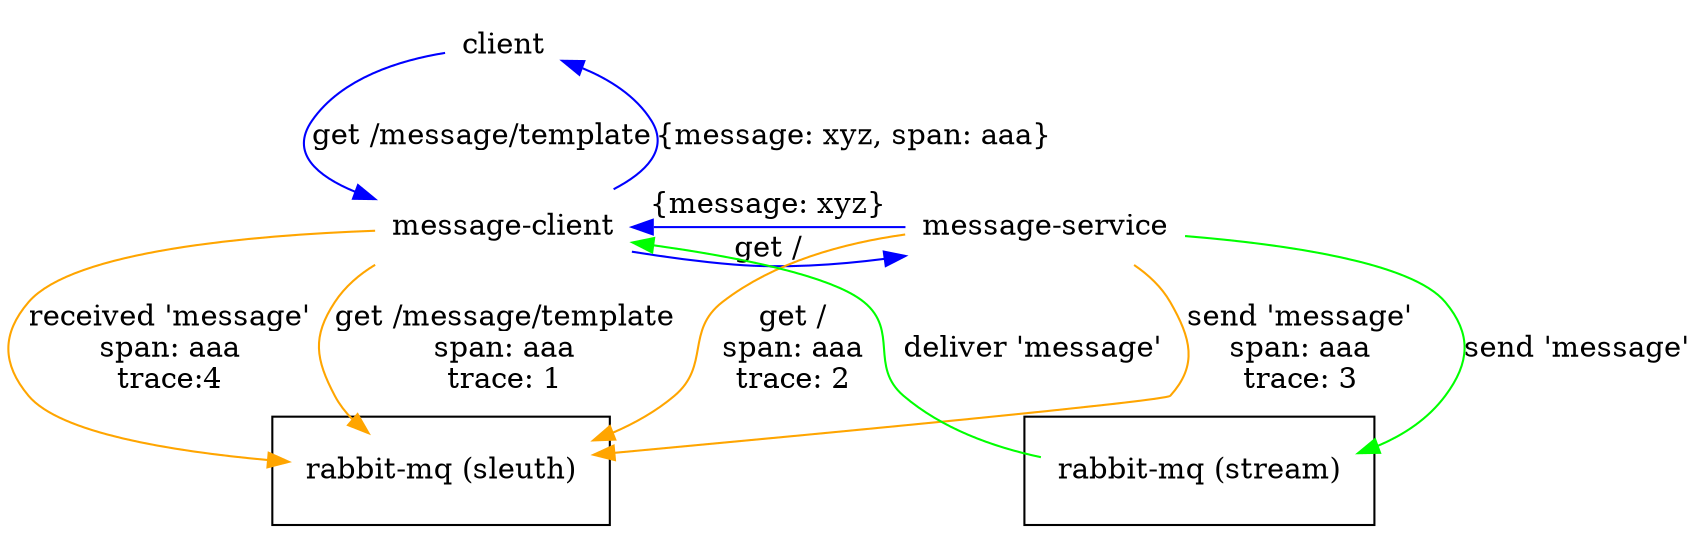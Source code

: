 digraph G {
  node [shape=plaintext];

  edge [color=blue];
  "client" -> "message-client" [label="get /message/template"];
  "message-client" -> "client" [label="{message: xyz, span: aaa}"];
  "message-client" -> "message-service" [label="get /"];
  "message-service" -> "message-client" [label="{message: xyz}"];

  {rank=same; "message-client" "message-service"}

  subgraph clusterStream {
    edge [color=green];
    "rabbit-mq (stream)";
    "message-service" -> "rabbit-mq (stream)" [label="send 'message'"];
    "rabbit-mq (stream)" -> "message-client" [label="deliver 'message'"];
  }

  subgraph clusterSleuth {
    edge [color=orange]
    "message-client" -> "rabbit-mq (sleuth)" [label="get /message/template\nspan: aaa\ntrace: 1"]
    "message-service" -> "rabbit-mq (sleuth)" [label="get /\nspan: aaa\ntrace: 2"]
    "message-service" -> "rabbit-mq (sleuth)" [label="send 'message'\nspan: aaa\ntrace: 3"]
    "message-client" -> "rabbit-mq (sleuth)" [label="received 'message'\nspan: aaa\ntrace:4"]
  }
}
